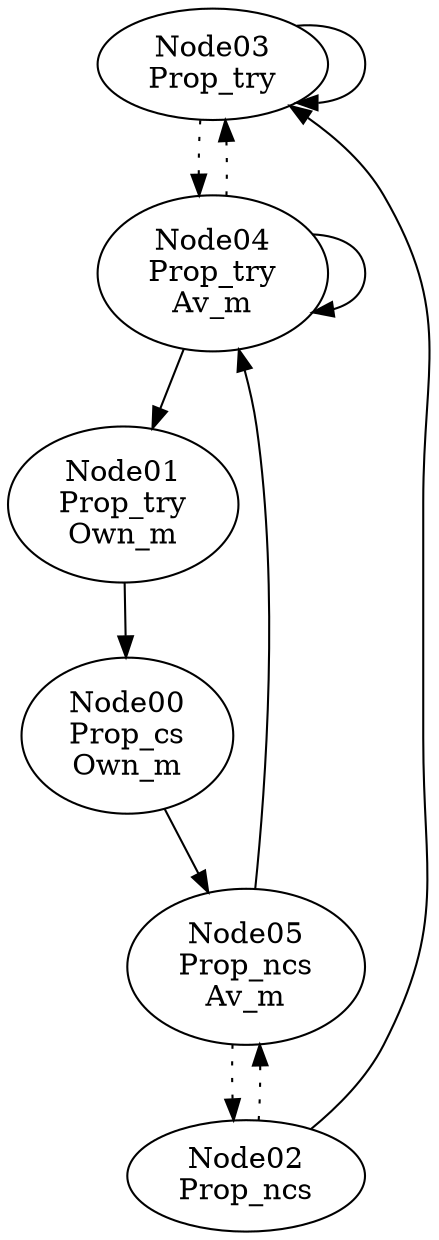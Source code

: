 digraph G{
Node03->Node03;
Node03->Node04[style=dotted];
Node03 [label = "Node03\nProp_try"];
Node02->Node03;
Node02->Node05[style=dotted];
Node02 [label = "Node02\nProp_ncs"];
Node05->Node04;
Node05->Node02[style=dotted];
Node05 [label = "Node05\nProp_ncs\nAv_m"];
Node04->Node04;
Node04->Node01;
Node04->Node03[style=dotted];
Node04 [label = "Node04\nProp_try\nAv_m"];
Node01->Node00;
Node01 [label = "Node01\nProp_try\nOwn_m"];
Node00->Node05;
Node00 [label = "Node00\nProp_cs\nOwn_m"];
}
